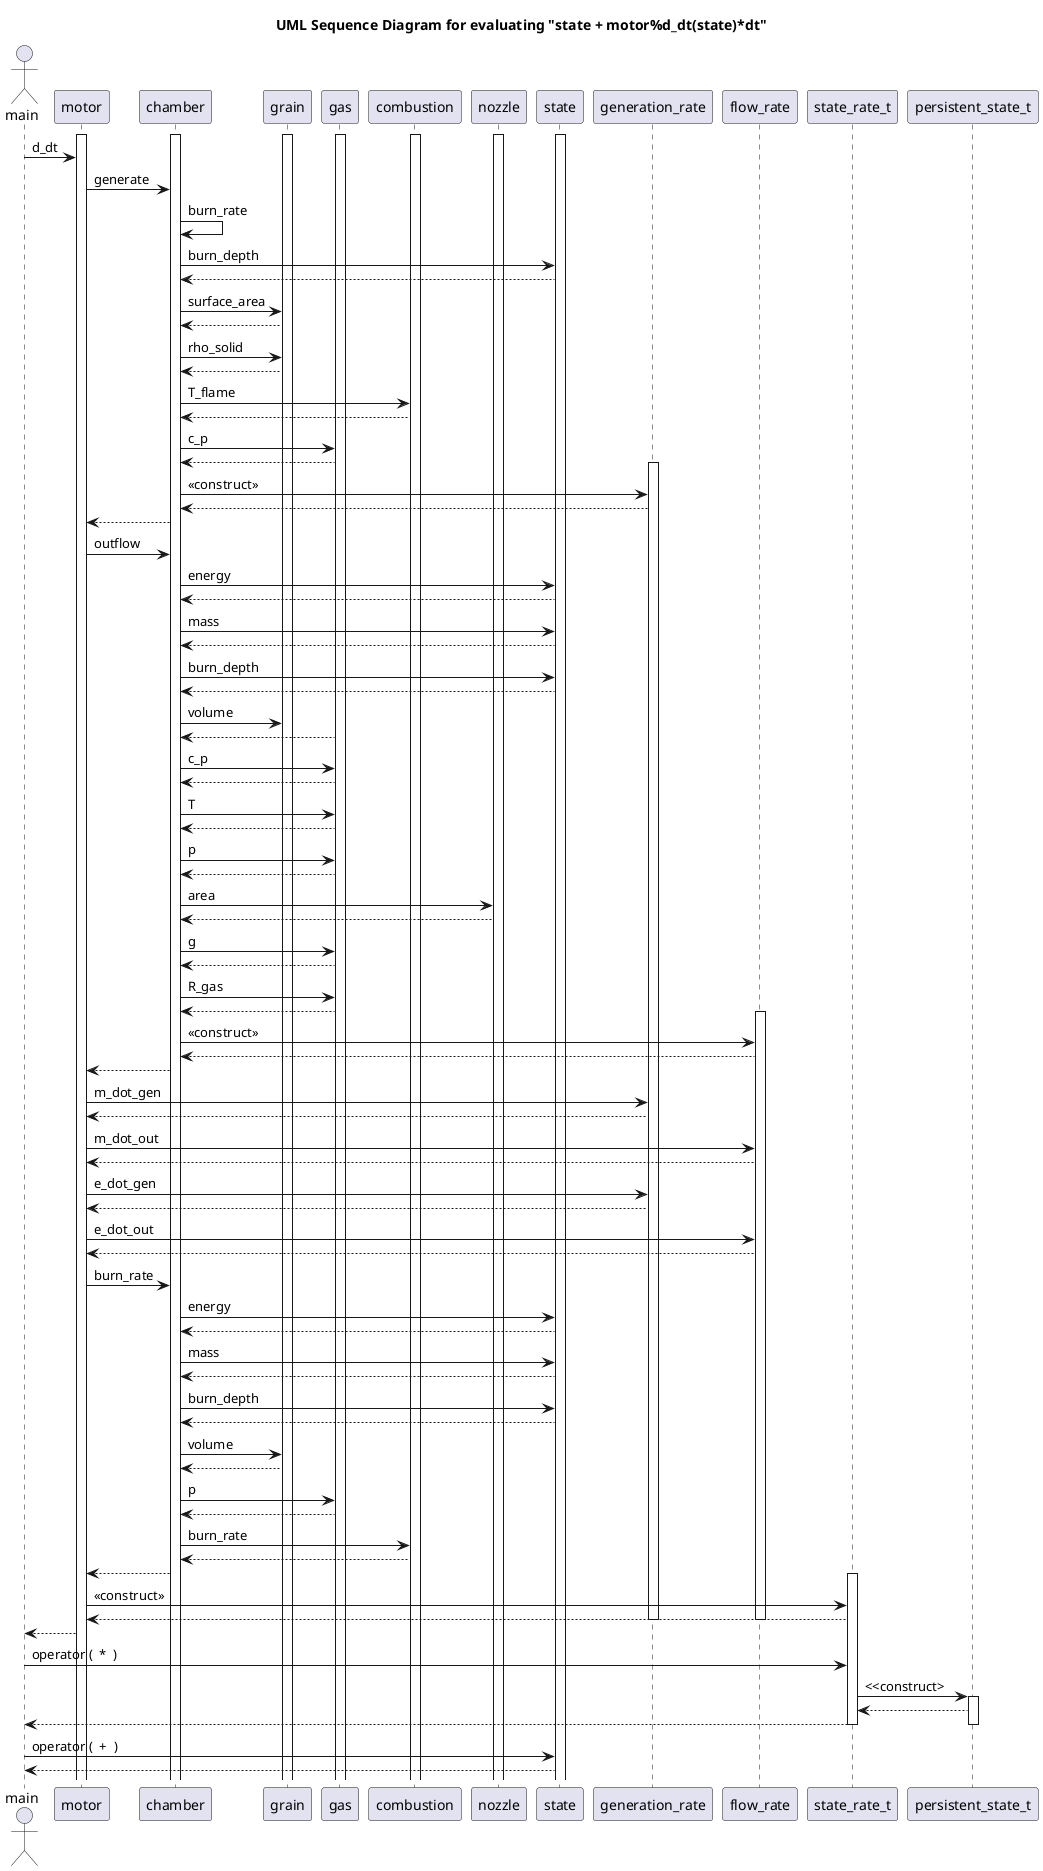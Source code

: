 @startuml
Title UML Sequence Diagram for evaluating "state + motor%d_dt(state)*dt"
Actor main
activate motor
activate chamber
activate grain
activate gas
activate combustion
activate nozzle
activate state
main -> motor: d_dt
motor -> chamber: generate
chamber -> chamber: burn_rate
chamber -> state: burn_depth
state --> chamber
chamber -> grain: surface_area
grain --> chamber
chamber -> grain: rho_solid
grain --> chamber
chamber -> combustion: T_flame
combustion --> chamber
chamber -> gas: c_p
gas --> chamber

activate generation_rate
chamber -> generation_rate: <<construct>>
generation_rate --> chamber
chamber --> motor
motor -> chamber: outflow
chamber -> state: energy
state --> chamber
chamber -> state: mass
state --> chamber
chamber -> state: burn_depth
state --> chamber
chamber -> grain: volume
gas --> chamber
chamber -> gas: c_p
gas --> chamber
chamber -> gas: T
gas --> chamber
chamber -> gas: p
gas --> chamber
chamber -> nozzle: area
nozzle --> chamber
chamber -> gas: g
gas --> chamber
chamber -> gas: R_gas
gas --> chamber

activate flow_rate
chamber -> flow_rate: <<construct>>
flow_rate --> chamber
chamber --> motor
motor -> generation_rate: m_dot_gen
generation_rate --> motor
motor -> flow_rate: m_dot_out
flow_rate --> motor
motor -> generation_rate: e_dot_gen
generation_rate --> motor
motor -> flow_rate: e_dot_out
flow_rate --> motor
motor -> chamber: burn_rate
chamber -> state: energy
state --> chamber
chamber -> state: mass
state --> chamber
chamber -> state: burn_depth
state --> chamber
chamber -> grain: volume
grain --> chamber
chamber -> gas: p
gas --> chamber
chamber -> combustion: burn_rate
combustion --> chamber
chamber --> motor

activate state_rate_t
motor -> state_rate_t: <<construct>>
state_rate_t --> motor
deactivate generation_rate
deactivate flow_rate
motor --> main
main -> state_rate_t: operator (  *  )
state_rate_t -> persistent_state_t: <<construct>
activate persistent_state_t
persistent_state_t --> state_rate_t
state_rate_t --> main
deactivate persistent_state_t
deactivate state_rate_t

main -> state: operator (  +  )
state --> main

@enduml

